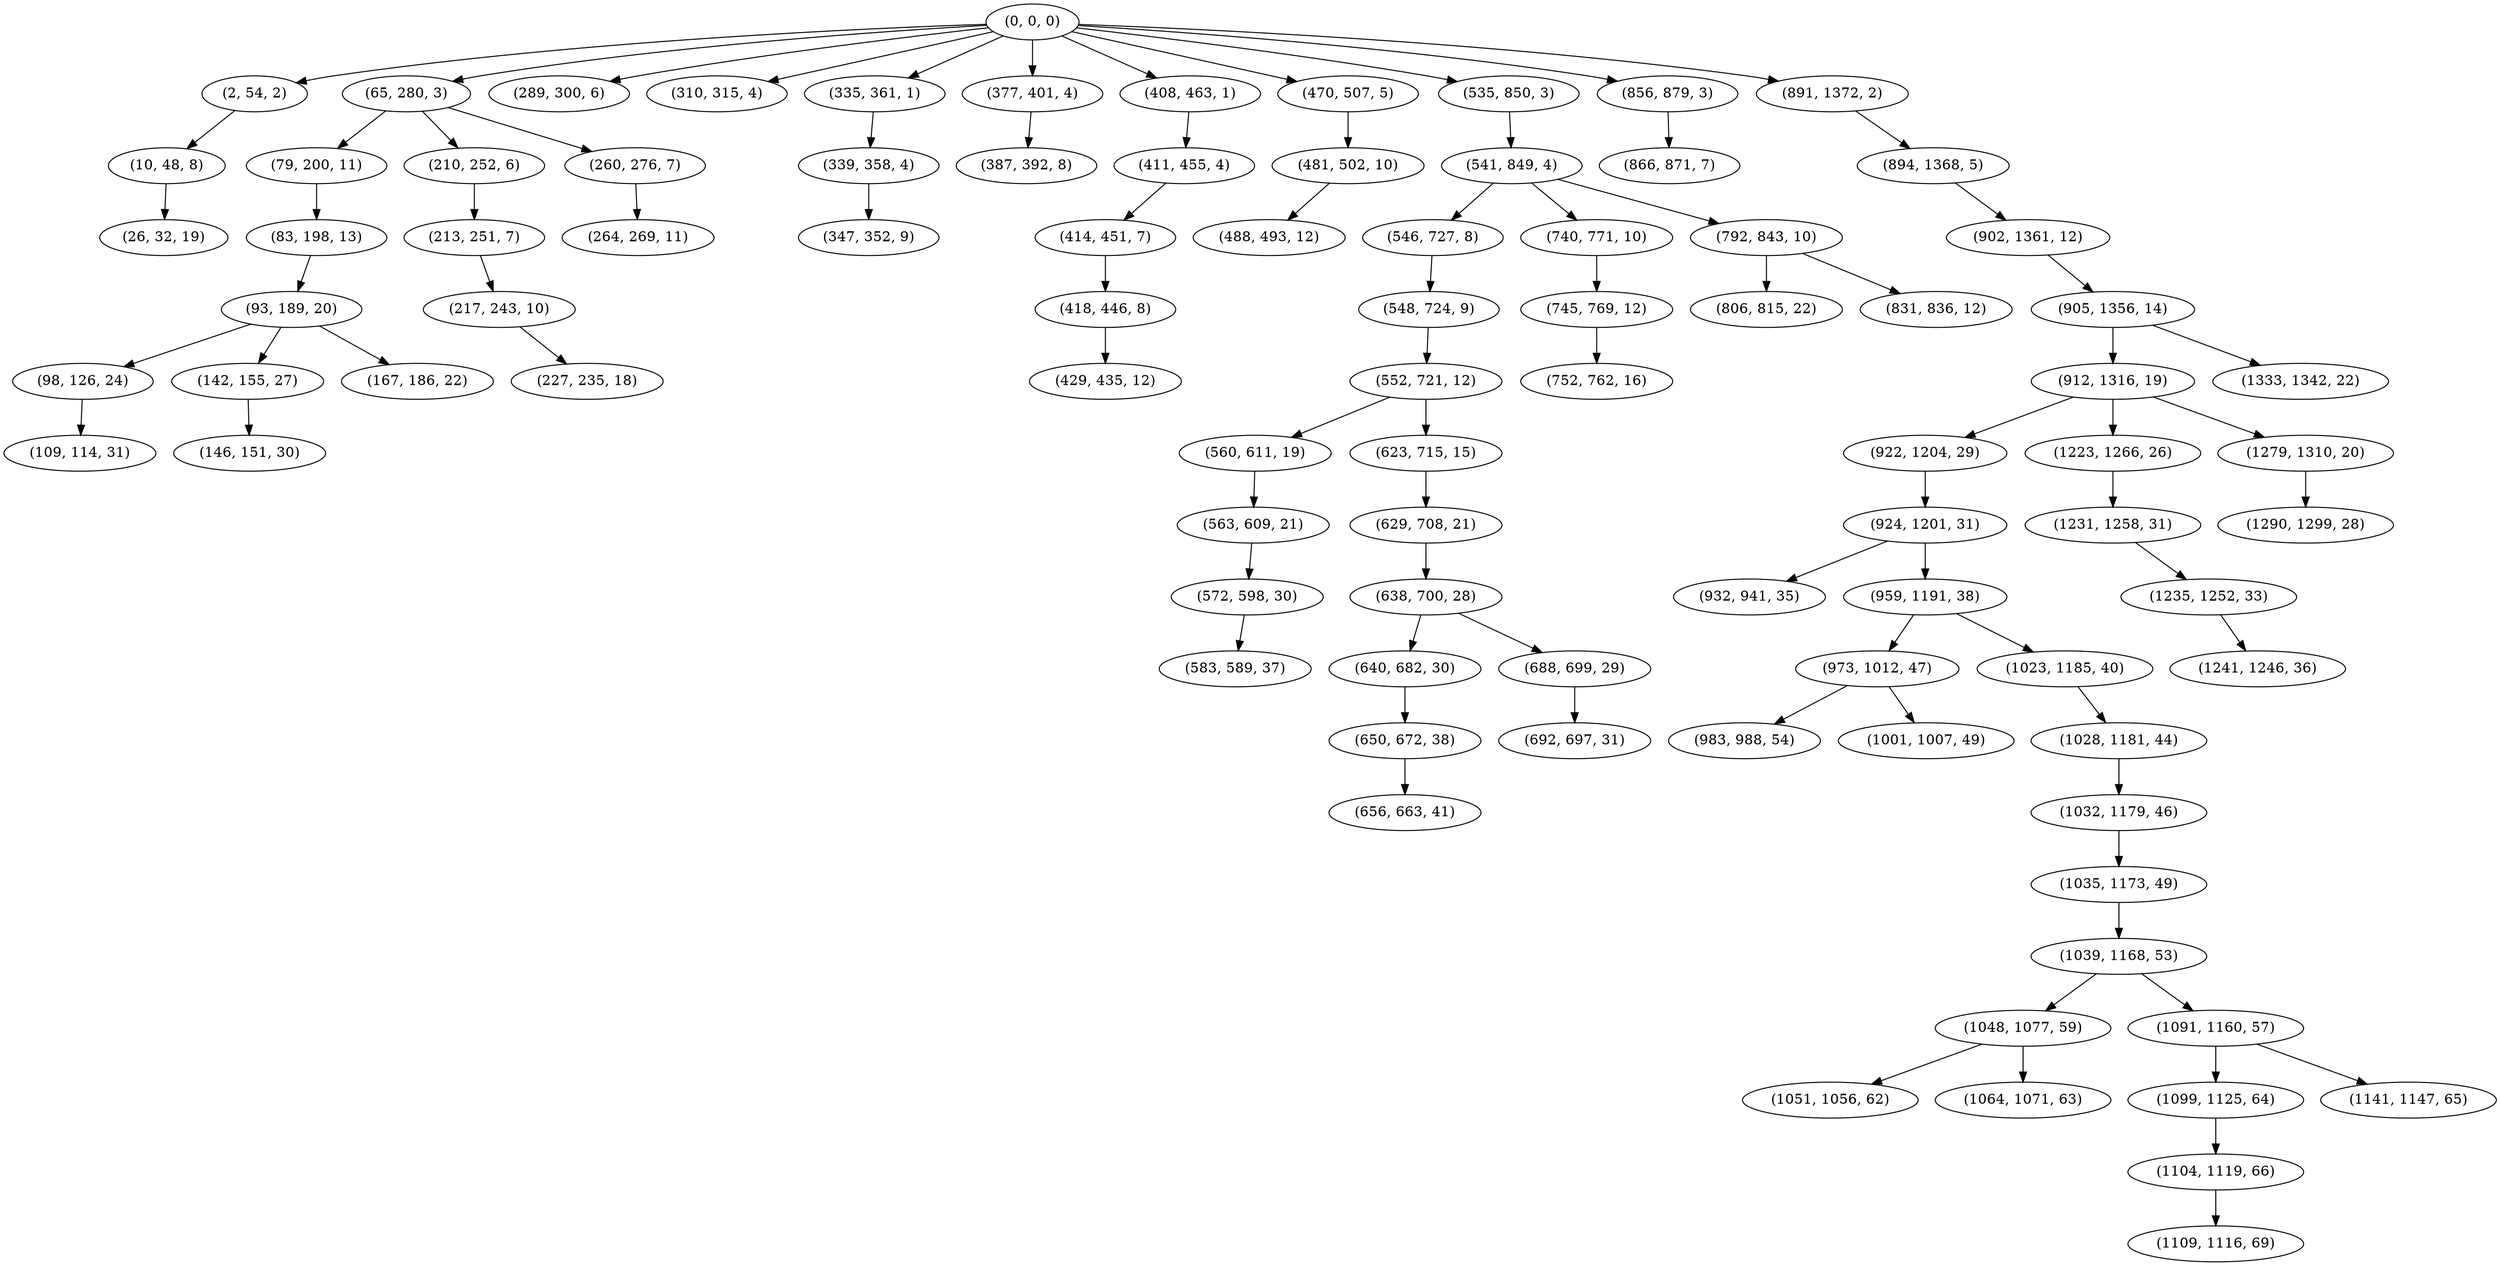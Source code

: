 digraph tree {
    "(0, 0, 0)";
    "(2, 54, 2)";
    "(10, 48, 8)";
    "(26, 32, 19)";
    "(65, 280, 3)";
    "(79, 200, 11)";
    "(83, 198, 13)";
    "(93, 189, 20)";
    "(98, 126, 24)";
    "(109, 114, 31)";
    "(142, 155, 27)";
    "(146, 151, 30)";
    "(167, 186, 22)";
    "(210, 252, 6)";
    "(213, 251, 7)";
    "(217, 243, 10)";
    "(227, 235, 18)";
    "(260, 276, 7)";
    "(264, 269, 11)";
    "(289, 300, 6)";
    "(310, 315, 4)";
    "(335, 361, 1)";
    "(339, 358, 4)";
    "(347, 352, 9)";
    "(377, 401, 4)";
    "(387, 392, 8)";
    "(408, 463, 1)";
    "(411, 455, 4)";
    "(414, 451, 7)";
    "(418, 446, 8)";
    "(429, 435, 12)";
    "(470, 507, 5)";
    "(481, 502, 10)";
    "(488, 493, 12)";
    "(535, 850, 3)";
    "(541, 849, 4)";
    "(546, 727, 8)";
    "(548, 724, 9)";
    "(552, 721, 12)";
    "(560, 611, 19)";
    "(563, 609, 21)";
    "(572, 598, 30)";
    "(583, 589, 37)";
    "(623, 715, 15)";
    "(629, 708, 21)";
    "(638, 700, 28)";
    "(640, 682, 30)";
    "(650, 672, 38)";
    "(656, 663, 41)";
    "(688, 699, 29)";
    "(692, 697, 31)";
    "(740, 771, 10)";
    "(745, 769, 12)";
    "(752, 762, 16)";
    "(792, 843, 10)";
    "(806, 815, 22)";
    "(831, 836, 12)";
    "(856, 879, 3)";
    "(866, 871, 7)";
    "(891, 1372, 2)";
    "(894, 1368, 5)";
    "(902, 1361, 12)";
    "(905, 1356, 14)";
    "(912, 1316, 19)";
    "(922, 1204, 29)";
    "(924, 1201, 31)";
    "(932, 941, 35)";
    "(959, 1191, 38)";
    "(973, 1012, 47)";
    "(983, 988, 54)";
    "(1001, 1007, 49)";
    "(1023, 1185, 40)";
    "(1028, 1181, 44)";
    "(1032, 1179, 46)";
    "(1035, 1173, 49)";
    "(1039, 1168, 53)";
    "(1048, 1077, 59)";
    "(1051, 1056, 62)";
    "(1064, 1071, 63)";
    "(1091, 1160, 57)";
    "(1099, 1125, 64)";
    "(1104, 1119, 66)";
    "(1109, 1116, 69)";
    "(1141, 1147, 65)";
    "(1223, 1266, 26)";
    "(1231, 1258, 31)";
    "(1235, 1252, 33)";
    "(1241, 1246, 36)";
    "(1279, 1310, 20)";
    "(1290, 1299, 28)";
    "(1333, 1342, 22)";
    "(0, 0, 0)" -> "(2, 54, 2)";
    "(0, 0, 0)" -> "(65, 280, 3)";
    "(0, 0, 0)" -> "(289, 300, 6)";
    "(0, 0, 0)" -> "(310, 315, 4)";
    "(0, 0, 0)" -> "(335, 361, 1)";
    "(0, 0, 0)" -> "(377, 401, 4)";
    "(0, 0, 0)" -> "(408, 463, 1)";
    "(0, 0, 0)" -> "(470, 507, 5)";
    "(0, 0, 0)" -> "(535, 850, 3)";
    "(0, 0, 0)" -> "(856, 879, 3)";
    "(0, 0, 0)" -> "(891, 1372, 2)";
    "(2, 54, 2)" -> "(10, 48, 8)";
    "(10, 48, 8)" -> "(26, 32, 19)";
    "(65, 280, 3)" -> "(79, 200, 11)";
    "(65, 280, 3)" -> "(210, 252, 6)";
    "(65, 280, 3)" -> "(260, 276, 7)";
    "(79, 200, 11)" -> "(83, 198, 13)";
    "(83, 198, 13)" -> "(93, 189, 20)";
    "(93, 189, 20)" -> "(98, 126, 24)";
    "(93, 189, 20)" -> "(142, 155, 27)";
    "(93, 189, 20)" -> "(167, 186, 22)";
    "(98, 126, 24)" -> "(109, 114, 31)";
    "(142, 155, 27)" -> "(146, 151, 30)";
    "(210, 252, 6)" -> "(213, 251, 7)";
    "(213, 251, 7)" -> "(217, 243, 10)";
    "(217, 243, 10)" -> "(227, 235, 18)";
    "(260, 276, 7)" -> "(264, 269, 11)";
    "(335, 361, 1)" -> "(339, 358, 4)";
    "(339, 358, 4)" -> "(347, 352, 9)";
    "(377, 401, 4)" -> "(387, 392, 8)";
    "(408, 463, 1)" -> "(411, 455, 4)";
    "(411, 455, 4)" -> "(414, 451, 7)";
    "(414, 451, 7)" -> "(418, 446, 8)";
    "(418, 446, 8)" -> "(429, 435, 12)";
    "(470, 507, 5)" -> "(481, 502, 10)";
    "(481, 502, 10)" -> "(488, 493, 12)";
    "(535, 850, 3)" -> "(541, 849, 4)";
    "(541, 849, 4)" -> "(546, 727, 8)";
    "(541, 849, 4)" -> "(740, 771, 10)";
    "(541, 849, 4)" -> "(792, 843, 10)";
    "(546, 727, 8)" -> "(548, 724, 9)";
    "(548, 724, 9)" -> "(552, 721, 12)";
    "(552, 721, 12)" -> "(560, 611, 19)";
    "(552, 721, 12)" -> "(623, 715, 15)";
    "(560, 611, 19)" -> "(563, 609, 21)";
    "(563, 609, 21)" -> "(572, 598, 30)";
    "(572, 598, 30)" -> "(583, 589, 37)";
    "(623, 715, 15)" -> "(629, 708, 21)";
    "(629, 708, 21)" -> "(638, 700, 28)";
    "(638, 700, 28)" -> "(640, 682, 30)";
    "(638, 700, 28)" -> "(688, 699, 29)";
    "(640, 682, 30)" -> "(650, 672, 38)";
    "(650, 672, 38)" -> "(656, 663, 41)";
    "(688, 699, 29)" -> "(692, 697, 31)";
    "(740, 771, 10)" -> "(745, 769, 12)";
    "(745, 769, 12)" -> "(752, 762, 16)";
    "(792, 843, 10)" -> "(806, 815, 22)";
    "(792, 843, 10)" -> "(831, 836, 12)";
    "(856, 879, 3)" -> "(866, 871, 7)";
    "(891, 1372, 2)" -> "(894, 1368, 5)";
    "(894, 1368, 5)" -> "(902, 1361, 12)";
    "(902, 1361, 12)" -> "(905, 1356, 14)";
    "(905, 1356, 14)" -> "(912, 1316, 19)";
    "(905, 1356, 14)" -> "(1333, 1342, 22)";
    "(912, 1316, 19)" -> "(922, 1204, 29)";
    "(912, 1316, 19)" -> "(1223, 1266, 26)";
    "(912, 1316, 19)" -> "(1279, 1310, 20)";
    "(922, 1204, 29)" -> "(924, 1201, 31)";
    "(924, 1201, 31)" -> "(932, 941, 35)";
    "(924, 1201, 31)" -> "(959, 1191, 38)";
    "(959, 1191, 38)" -> "(973, 1012, 47)";
    "(959, 1191, 38)" -> "(1023, 1185, 40)";
    "(973, 1012, 47)" -> "(983, 988, 54)";
    "(973, 1012, 47)" -> "(1001, 1007, 49)";
    "(1023, 1185, 40)" -> "(1028, 1181, 44)";
    "(1028, 1181, 44)" -> "(1032, 1179, 46)";
    "(1032, 1179, 46)" -> "(1035, 1173, 49)";
    "(1035, 1173, 49)" -> "(1039, 1168, 53)";
    "(1039, 1168, 53)" -> "(1048, 1077, 59)";
    "(1039, 1168, 53)" -> "(1091, 1160, 57)";
    "(1048, 1077, 59)" -> "(1051, 1056, 62)";
    "(1048, 1077, 59)" -> "(1064, 1071, 63)";
    "(1091, 1160, 57)" -> "(1099, 1125, 64)";
    "(1091, 1160, 57)" -> "(1141, 1147, 65)";
    "(1099, 1125, 64)" -> "(1104, 1119, 66)";
    "(1104, 1119, 66)" -> "(1109, 1116, 69)";
    "(1223, 1266, 26)" -> "(1231, 1258, 31)";
    "(1231, 1258, 31)" -> "(1235, 1252, 33)";
    "(1235, 1252, 33)" -> "(1241, 1246, 36)";
    "(1279, 1310, 20)" -> "(1290, 1299, 28)";
}
